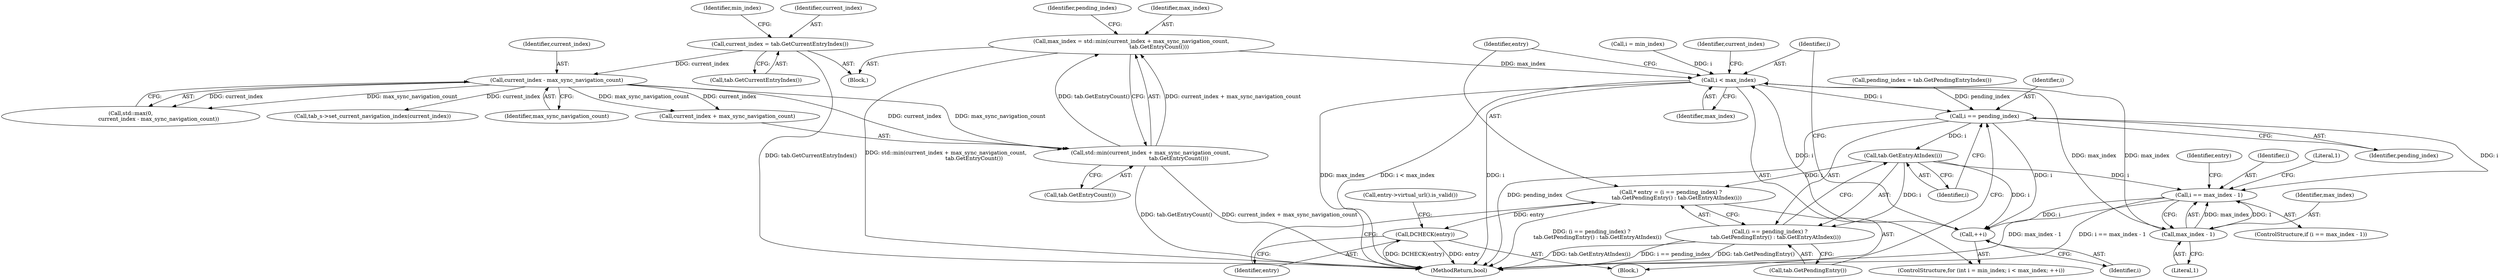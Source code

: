 digraph "0_Chrome_19190765882e272a6a2162c89acdb29110f7e3cf_13@integer" {
"1000150" [label="(Call,max_index = std::min(current_index + max_sync_navigation_count,\n                                 tab.GetEntryCount()))"];
"1000152" [label="(Call,std::min(current_index + max_sync_navigation_count,\n                                 tab.GetEntryCount()))"];
"1000146" [label="(Call,current_index - max_sync_navigation_count)"];
"1000138" [label="(Call,current_index = tab.GetCurrentEntryIndex())"];
"1000175" [label="(Call,i < max_index)"];
"1000185" [label="(Call,i == pending_index)"];
"1000178" [label="(Call,++i)"];
"1000189" [label="(Call,tab.GetEntryAtIndex(i))"];
"1000182" [label="(Call,* entry = (i == pending_index) ?\n       tab.GetPendingEntry() : tab.GetEntryAtIndex(i))"];
"1000191" [label="(Call,DCHECK(entry))"];
"1000184" [label="(Call,(i == pending_index) ?\n       tab.GetPendingEntry() : tab.GetEntryAtIndex(i))"];
"1000197" [label="(Call,i == max_index - 1)"];
"1000199" [label="(Call,max_index - 1)"];
"1000224" [label="(Identifier,entry)"];
"1000143" [label="(Identifier,min_index)"];
"1000190" [label="(Identifier,i)"];
"1000177" [label="(Identifier,max_index)"];
"1000194" [label="(Call,entry->virtual_url().is_valid())"];
"1000192" [label="(Identifier,entry)"];
"1000156" [label="(Call,tab.GetEntryCount())"];
"1000150" [label="(Call,max_index = std::min(current_index + max_sync_navigation_count,\n                                 tab.GetEntryCount()))"];
"1000200" [label="(Identifier,max_index)"];
"1000186" [label="(Identifier,i)"];
"1000184" [label="(Call,(i == pending_index) ?\n       tab.GetPendingEntry() : tab.GetEntryAtIndex(i))"];
"1000152" [label="(Call,std::min(current_index + max_sync_navigation_count,\n                                 tab.GetEntryCount()))"];
"1000182" [label="(Call,* entry = (i == pending_index) ?\n       tab.GetPendingEntry() : tab.GetEntryAtIndex(i))"];
"1000159" [label="(Identifier,pending_index)"];
"1000191" [label="(Call,DCHECK(entry))"];
"1000140" [label="(Call,tab.GetCurrentEntryIndex())"];
"1000251" [label="(MethodReturn,bool)"];
"1000105" [label="(Block,)"];
"1000198" [label="(Identifier,i)"];
"1000187" [label="(Identifier,pending_index)"];
"1000234" [label="(Identifier,current_index)"];
"1000138" [label="(Call,current_index = tab.GetCurrentEntryIndex())"];
"1000183" [label="(Identifier,entry)"];
"1000197" [label="(Call,i == max_index - 1)"];
"1000178" [label="(Call,++i)"];
"1000144" [label="(Call,std::max(0,\n                                 current_index - max_sync_navigation_count))"];
"1000205" [label="(Literal,1)"];
"1000201" [label="(Literal,1)"];
"1000199" [label="(Call,max_index - 1)"];
"1000189" [label="(Call,tab.GetEntryAtIndex(i))"];
"1000176" [label="(Identifier,i)"];
"1000233" [label="(Call,tab_s->set_current_navigation_index(current_index))"];
"1000170" [label="(ControlStructure,for (int i = min_index; i < max_index; ++i))"];
"1000146" [label="(Call,current_index - max_sync_navigation_count)"];
"1000139" [label="(Identifier,current_index)"];
"1000175" [label="(Call,i < max_index)"];
"1000158" [label="(Call,pending_index = tab.GetPendingEntryIndex())"];
"1000196" [label="(ControlStructure,if (i == max_index - 1))"];
"1000148" [label="(Identifier,max_sync_navigation_count)"];
"1000180" [label="(Block,)"];
"1000153" [label="(Call,current_index + max_sync_navigation_count)"];
"1000188" [label="(Call,tab.GetPendingEntry())"];
"1000172" [label="(Call,i = min_index)"];
"1000147" [label="(Identifier,current_index)"];
"1000179" [label="(Identifier,i)"];
"1000185" [label="(Call,i == pending_index)"];
"1000151" [label="(Identifier,max_index)"];
"1000150" -> "1000105"  [label="AST: "];
"1000150" -> "1000152"  [label="CFG: "];
"1000151" -> "1000150"  [label="AST: "];
"1000152" -> "1000150"  [label="AST: "];
"1000159" -> "1000150"  [label="CFG: "];
"1000150" -> "1000251"  [label="DDG: std::min(current_index + max_sync_navigation_count,\n                                 tab.GetEntryCount())"];
"1000152" -> "1000150"  [label="DDG: current_index + max_sync_navigation_count"];
"1000152" -> "1000150"  [label="DDG: tab.GetEntryCount()"];
"1000150" -> "1000175"  [label="DDG: max_index"];
"1000152" -> "1000156"  [label="CFG: "];
"1000153" -> "1000152"  [label="AST: "];
"1000156" -> "1000152"  [label="AST: "];
"1000152" -> "1000251"  [label="DDG: current_index + max_sync_navigation_count"];
"1000152" -> "1000251"  [label="DDG: tab.GetEntryCount()"];
"1000146" -> "1000152"  [label="DDG: current_index"];
"1000146" -> "1000152"  [label="DDG: max_sync_navigation_count"];
"1000146" -> "1000144"  [label="AST: "];
"1000146" -> "1000148"  [label="CFG: "];
"1000147" -> "1000146"  [label="AST: "];
"1000148" -> "1000146"  [label="AST: "];
"1000144" -> "1000146"  [label="CFG: "];
"1000146" -> "1000144"  [label="DDG: current_index"];
"1000146" -> "1000144"  [label="DDG: max_sync_navigation_count"];
"1000138" -> "1000146"  [label="DDG: current_index"];
"1000146" -> "1000153"  [label="DDG: current_index"];
"1000146" -> "1000153"  [label="DDG: max_sync_navigation_count"];
"1000146" -> "1000233"  [label="DDG: current_index"];
"1000138" -> "1000105"  [label="AST: "];
"1000138" -> "1000140"  [label="CFG: "];
"1000139" -> "1000138"  [label="AST: "];
"1000140" -> "1000138"  [label="AST: "];
"1000143" -> "1000138"  [label="CFG: "];
"1000138" -> "1000251"  [label="DDG: tab.GetCurrentEntryIndex()"];
"1000175" -> "1000170"  [label="AST: "];
"1000175" -> "1000177"  [label="CFG: "];
"1000176" -> "1000175"  [label="AST: "];
"1000177" -> "1000175"  [label="AST: "];
"1000183" -> "1000175"  [label="CFG: "];
"1000234" -> "1000175"  [label="CFG: "];
"1000175" -> "1000251"  [label="DDG: i"];
"1000175" -> "1000251"  [label="DDG: max_index"];
"1000175" -> "1000251"  [label="DDG: i < max_index"];
"1000178" -> "1000175"  [label="DDG: i"];
"1000172" -> "1000175"  [label="DDG: i"];
"1000199" -> "1000175"  [label="DDG: max_index"];
"1000175" -> "1000185"  [label="DDG: i"];
"1000175" -> "1000199"  [label="DDG: max_index"];
"1000185" -> "1000184"  [label="AST: "];
"1000185" -> "1000187"  [label="CFG: "];
"1000186" -> "1000185"  [label="AST: "];
"1000187" -> "1000185"  [label="AST: "];
"1000188" -> "1000185"  [label="CFG: "];
"1000190" -> "1000185"  [label="CFG: "];
"1000185" -> "1000251"  [label="DDG: pending_index"];
"1000185" -> "1000178"  [label="DDG: i"];
"1000158" -> "1000185"  [label="DDG: pending_index"];
"1000185" -> "1000189"  [label="DDG: i"];
"1000185" -> "1000197"  [label="DDG: i"];
"1000178" -> "1000170"  [label="AST: "];
"1000178" -> "1000179"  [label="CFG: "];
"1000179" -> "1000178"  [label="AST: "];
"1000176" -> "1000178"  [label="CFG: "];
"1000189" -> "1000178"  [label="DDG: i"];
"1000197" -> "1000178"  [label="DDG: i"];
"1000189" -> "1000184"  [label="AST: "];
"1000189" -> "1000190"  [label="CFG: "];
"1000190" -> "1000189"  [label="AST: "];
"1000184" -> "1000189"  [label="CFG: "];
"1000189" -> "1000182"  [label="DDG: i"];
"1000189" -> "1000184"  [label="DDG: i"];
"1000189" -> "1000197"  [label="DDG: i"];
"1000182" -> "1000180"  [label="AST: "];
"1000182" -> "1000184"  [label="CFG: "];
"1000183" -> "1000182"  [label="AST: "];
"1000184" -> "1000182"  [label="AST: "];
"1000192" -> "1000182"  [label="CFG: "];
"1000182" -> "1000251"  [label="DDG: (i == pending_index) ?\n       tab.GetPendingEntry() : tab.GetEntryAtIndex(i)"];
"1000182" -> "1000191"  [label="DDG: entry"];
"1000191" -> "1000180"  [label="AST: "];
"1000191" -> "1000192"  [label="CFG: "];
"1000192" -> "1000191"  [label="AST: "];
"1000194" -> "1000191"  [label="CFG: "];
"1000191" -> "1000251"  [label="DDG: DCHECK(entry)"];
"1000191" -> "1000251"  [label="DDG: entry"];
"1000184" -> "1000188"  [label="CFG: "];
"1000188" -> "1000184"  [label="AST: "];
"1000184" -> "1000251"  [label="DDG: i == pending_index"];
"1000184" -> "1000251"  [label="DDG: tab.GetPendingEntry()"];
"1000184" -> "1000251"  [label="DDG: tab.GetEntryAtIndex(i)"];
"1000197" -> "1000196"  [label="AST: "];
"1000197" -> "1000199"  [label="CFG: "];
"1000198" -> "1000197"  [label="AST: "];
"1000199" -> "1000197"  [label="AST: "];
"1000205" -> "1000197"  [label="CFG: "];
"1000224" -> "1000197"  [label="CFG: "];
"1000197" -> "1000251"  [label="DDG: i == max_index - 1"];
"1000197" -> "1000251"  [label="DDG: max_index - 1"];
"1000199" -> "1000197"  [label="DDG: max_index"];
"1000199" -> "1000197"  [label="DDG: 1"];
"1000199" -> "1000201"  [label="CFG: "];
"1000200" -> "1000199"  [label="AST: "];
"1000201" -> "1000199"  [label="AST: "];
}
